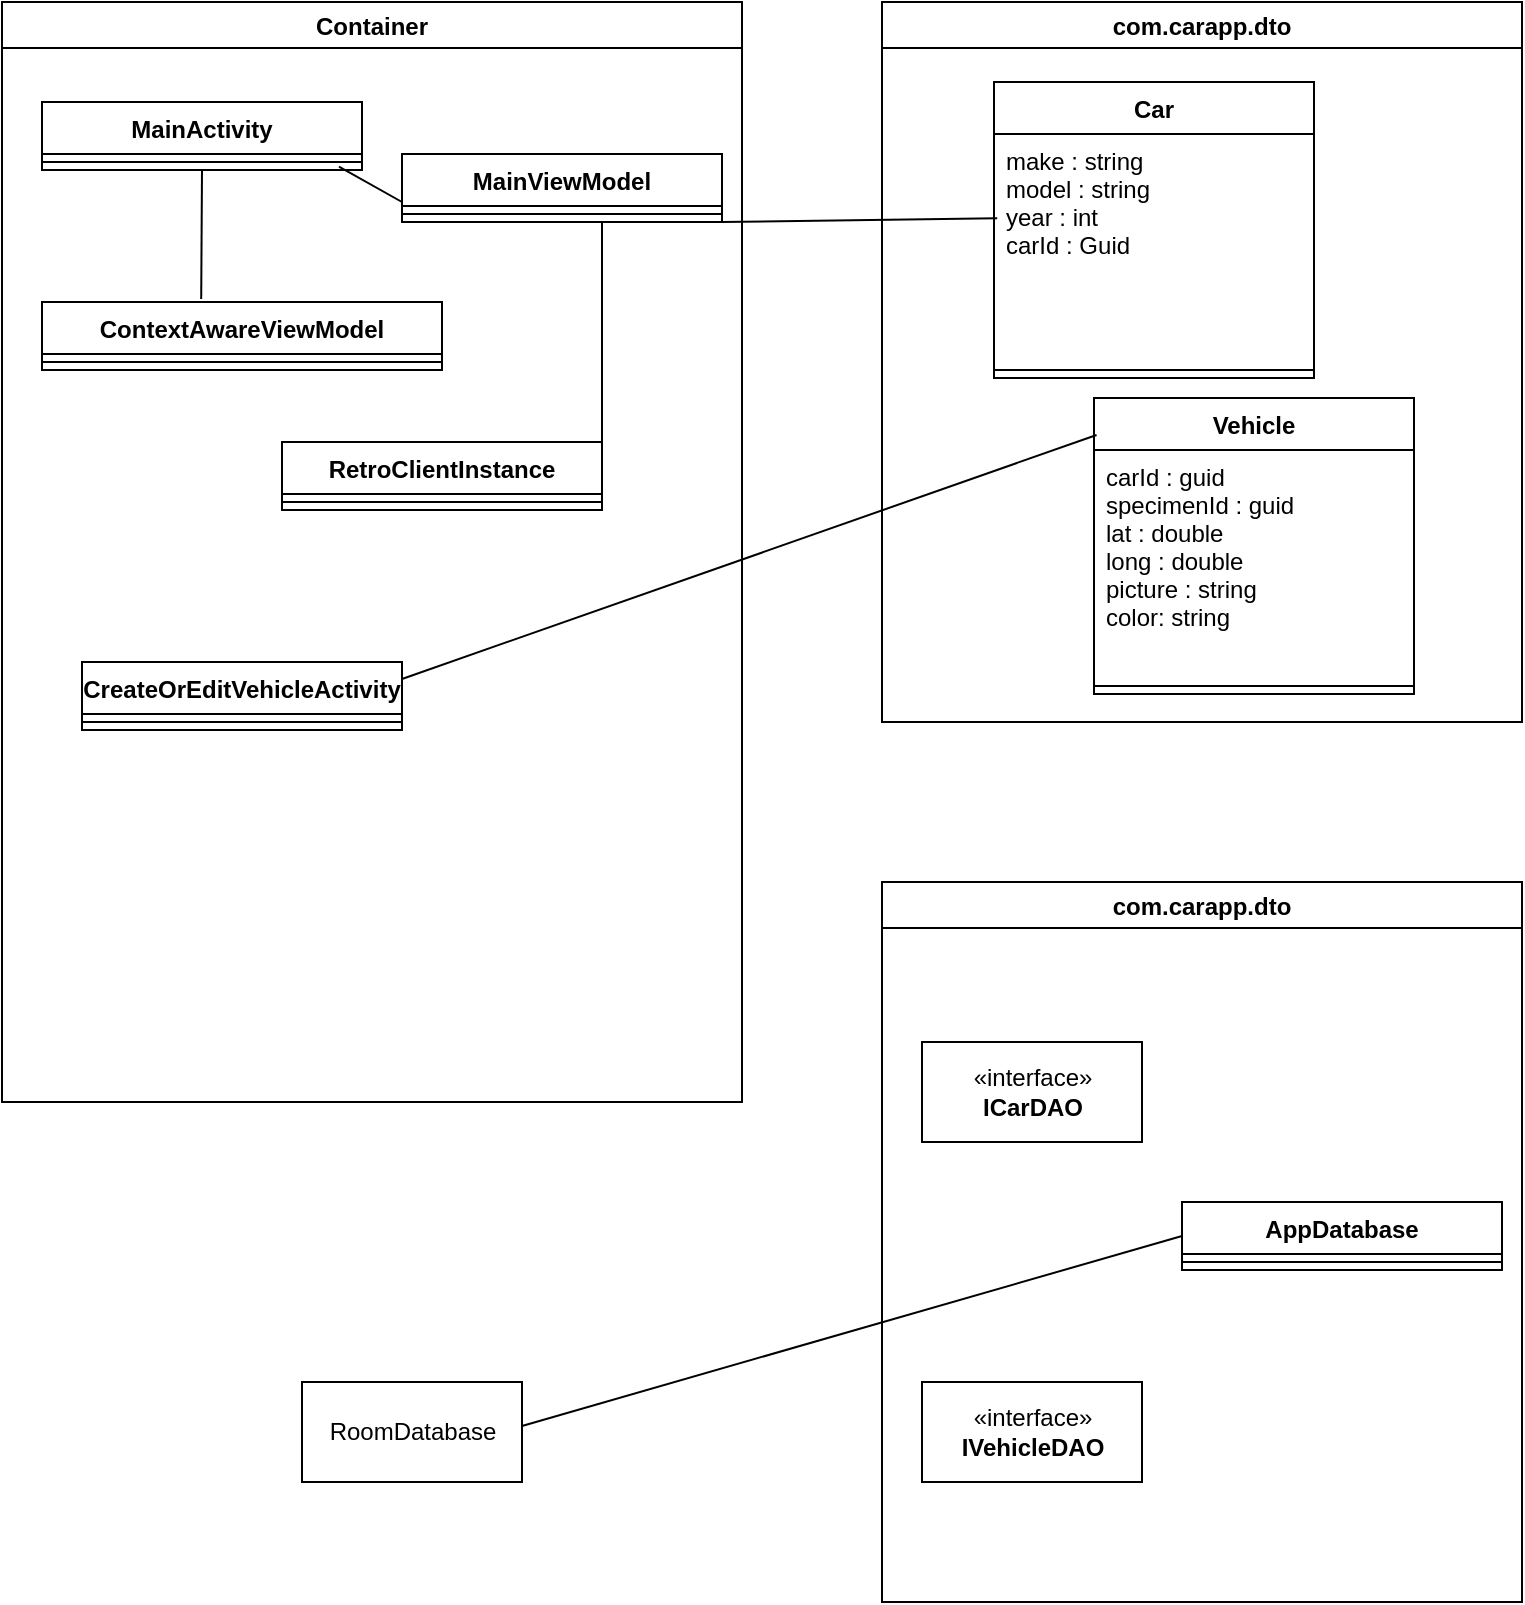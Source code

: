 <mxfile version="14.3.0" type="github">
  <diagram id="C5RBs43oDa-KdzZeNtuy" name="Page-1">
    <mxGraphModel dx="1635" dy="866" grid="1" gridSize="10" guides="1" tooltips="1" connect="1" arrows="1" fold="1" page="1" pageScale="1" pageWidth="827" pageHeight="1169" math="0" shadow="0">
      <root>
        <mxCell id="WIyWlLk6GJQsqaUBKTNV-0" />
        <mxCell id="WIyWlLk6GJQsqaUBKTNV-1" parent="WIyWlLk6GJQsqaUBKTNV-0" />
        <mxCell id="wwaz8Kwd46Dfi81M2qPf-13" value="com.carapp.dto" style="swimlane;" parent="WIyWlLk6GJQsqaUBKTNV-1" vertex="1">
          <mxGeometry x="470" y="40" width="320" height="360" as="geometry" />
        </mxCell>
        <mxCell id="wwaz8Kwd46Dfi81M2qPf-9" value="Car" style="swimlane;fontStyle=1;align=center;verticalAlign=top;childLayout=stackLayout;horizontal=1;startSize=26;horizontalStack=0;resizeParent=1;resizeParentMax=0;resizeLast=0;collapsible=1;marginBottom=0;" parent="wwaz8Kwd46Dfi81M2qPf-13" vertex="1">
          <mxGeometry x="56" y="40" width="160" height="148" as="geometry" />
        </mxCell>
        <mxCell id="wwaz8Kwd46Dfi81M2qPf-10" value="make : string&#xa;model : string&#xa;year : int&#xa;carId : Guid" style="text;strokeColor=none;fillColor=none;align=left;verticalAlign=top;spacingLeft=4;spacingRight=4;overflow=hidden;rotatable=0;points=[[0,0.5],[1,0.5]];portConstraint=eastwest;" parent="wwaz8Kwd46Dfi81M2qPf-9" vertex="1">
          <mxGeometry y="26" width="160" height="114" as="geometry" />
        </mxCell>
        <mxCell id="wwaz8Kwd46Dfi81M2qPf-11" value="" style="line;strokeWidth=1;fillColor=none;align=left;verticalAlign=middle;spacingTop=-1;spacingLeft=3;spacingRight=3;rotatable=0;labelPosition=right;points=[];portConstraint=eastwest;" parent="wwaz8Kwd46Dfi81M2qPf-9" vertex="1">
          <mxGeometry y="140" width="160" height="8" as="geometry" />
        </mxCell>
        <mxCell id="wwaz8Kwd46Dfi81M2qPf-14" value="Vehicle" style="swimlane;fontStyle=1;align=center;verticalAlign=top;childLayout=stackLayout;horizontal=1;startSize=26;horizontalStack=0;resizeParent=1;resizeParentMax=0;resizeLast=0;collapsible=1;marginBottom=0;" parent="wwaz8Kwd46Dfi81M2qPf-13" vertex="1">
          <mxGeometry x="106" y="198" width="160" height="148" as="geometry" />
        </mxCell>
        <mxCell id="wwaz8Kwd46Dfi81M2qPf-15" value="carId : guid&#xa;specimenId : guid&#xa;lat : double&#xa;long : double&#xa;picture : string&#xa;color: string" style="text;strokeColor=none;fillColor=none;align=left;verticalAlign=top;spacingLeft=4;spacingRight=4;overflow=hidden;rotatable=0;points=[[0,0.5],[1,0.5]];portConstraint=eastwest;" parent="wwaz8Kwd46Dfi81M2qPf-14" vertex="1">
          <mxGeometry y="26" width="160" height="114" as="geometry" />
        </mxCell>
        <mxCell id="wwaz8Kwd46Dfi81M2qPf-16" value="" style="line;strokeWidth=1;fillColor=none;align=left;verticalAlign=middle;spacingTop=-1;spacingLeft=3;spacingRight=3;rotatable=0;labelPosition=right;points=[];portConstraint=eastwest;" parent="wwaz8Kwd46Dfi81M2qPf-14" vertex="1">
          <mxGeometry y="140" width="160" height="8" as="geometry" />
        </mxCell>
        <mxCell id="wwaz8Kwd46Dfi81M2qPf-17" value="Container" style="swimlane;" parent="WIyWlLk6GJQsqaUBKTNV-1" vertex="1">
          <mxGeometry x="30" y="40" width="370" height="550" as="geometry" />
        </mxCell>
        <mxCell id="wwaz8Kwd46Dfi81M2qPf-18" value="MainActivity" style="swimlane;fontStyle=1;align=center;verticalAlign=top;childLayout=stackLayout;horizontal=1;startSize=26;horizontalStack=0;resizeParent=1;resizeParentMax=0;resizeLast=0;collapsible=1;marginBottom=0;" parent="wwaz8Kwd46Dfi81M2qPf-17" vertex="1">
          <mxGeometry x="20" y="50" width="160" height="34" as="geometry" />
        </mxCell>
        <mxCell id="wwaz8Kwd46Dfi81M2qPf-20" value="" style="line;strokeWidth=1;fillColor=none;align=left;verticalAlign=middle;spacingTop=-1;spacingLeft=3;spacingRight=3;rotatable=0;labelPosition=right;points=[];portConstraint=eastwest;" parent="wwaz8Kwd46Dfi81M2qPf-18" vertex="1">
          <mxGeometry y="26" width="160" height="8" as="geometry" />
        </mxCell>
        <mxCell id="wwaz8Kwd46Dfi81M2qPf-22" value="MainViewModel&#xa;" style="swimlane;fontStyle=1;align=center;verticalAlign=top;childLayout=stackLayout;horizontal=1;startSize=26;horizontalStack=0;resizeParent=1;resizeParentMax=0;resizeLast=0;collapsible=1;marginBottom=0;" parent="wwaz8Kwd46Dfi81M2qPf-17" vertex="1">
          <mxGeometry x="200" y="76" width="160" height="34" as="geometry" />
        </mxCell>
        <mxCell id="wwaz8Kwd46Dfi81M2qPf-23" value="" style="line;strokeWidth=1;fillColor=none;align=left;verticalAlign=middle;spacingTop=-1;spacingLeft=3;spacingRight=3;rotatable=0;labelPosition=right;points=[];portConstraint=eastwest;" parent="wwaz8Kwd46Dfi81M2qPf-22" vertex="1">
          <mxGeometry y="26" width="160" height="8" as="geometry" />
        </mxCell>
        <mxCell id="wwaz8Kwd46Dfi81M2qPf-26" value="ContextAwareViewModel" style="swimlane;fontStyle=1;align=center;verticalAlign=top;childLayout=stackLayout;horizontal=1;startSize=26;horizontalStack=0;resizeParent=1;resizeParentMax=0;resizeLast=0;collapsible=1;marginBottom=0;" parent="wwaz8Kwd46Dfi81M2qPf-17" vertex="1">
          <mxGeometry x="20" y="150" width="200" height="34" as="geometry" />
        </mxCell>
        <mxCell id="wwaz8Kwd46Dfi81M2qPf-27" value="" style="line;strokeWidth=1;fillColor=none;align=left;verticalAlign=middle;spacingTop=-1;spacingLeft=3;spacingRight=3;rotatable=0;labelPosition=right;points=[];portConstraint=eastwest;" parent="wwaz8Kwd46Dfi81M2qPf-26" vertex="1">
          <mxGeometry y="26" width="200" height="8" as="geometry" />
        </mxCell>
        <mxCell id="wwaz8Kwd46Dfi81M2qPf-28" value="RetroClientInstance&#xa;" style="swimlane;fontStyle=1;align=center;verticalAlign=top;childLayout=stackLayout;horizontal=1;startSize=26;horizontalStack=0;resizeParent=1;resizeParentMax=0;resizeLast=0;collapsible=1;marginBottom=0;" parent="wwaz8Kwd46Dfi81M2qPf-17" vertex="1">
          <mxGeometry x="140" y="220" width="160" height="34" as="geometry" />
        </mxCell>
        <mxCell id="wwaz8Kwd46Dfi81M2qPf-29" value="" style="line;strokeWidth=1;fillColor=none;align=left;verticalAlign=middle;spacingTop=-1;spacingLeft=3;spacingRight=3;rotatable=0;labelPosition=right;points=[];portConstraint=eastwest;" parent="wwaz8Kwd46Dfi81M2qPf-28" vertex="1">
          <mxGeometry y="26" width="160" height="8" as="geometry" />
        </mxCell>
        <mxCell id="wwaz8Kwd46Dfi81M2qPf-30" value="CreateOrEditVehicleActivity&#xa;" style="swimlane;fontStyle=1;align=center;verticalAlign=top;childLayout=stackLayout;horizontal=1;startSize=26;horizontalStack=0;resizeParent=1;resizeParentMax=0;resizeLast=0;collapsible=1;marginBottom=0;" parent="wwaz8Kwd46Dfi81M2qPf-17" vertex="1">
          <mxGeometry x="40" y="330" width="160" height="34" as="geometry" />
        </mxCell>
        <mxCell id="wwaz8Kwd46Dfi81M2qPf-31" value="" style="line;strokeWidth=1;fillColor=none;align=left;verticalAlign=middle;spacingTop=-1;spacingLeft=3;spacingRight=3;rotatable=0;labelPosition=right;points=[];portConstraint=eastwest;" parent="wwaz8Kwd46Dfi81M2qPf-30" vertex="1">
          <mxGeometry y="26" width="160" height="8" as="geometry" />
        </mxCell>
        <mxCell id="wwaz8Kwd46Dfi81M2qPf-37" value="" style="endArrow=none;html=1;exitX=0.928;exitY=0.783;exitDx=0;exitDy=0;exitPerimeter=0;" parent="wwaz8Kwd46Dfi81M2qPf-17" source="wwaz8Kwd46Dfi81M2qPf-20" edge="1">
          <mxGeometry width="50" height="50" relative="1" as="geometry">
            <mxPoint x="170" y="90" as="sourcePoint" />
            <mxPoint x="200" y="100" as="targetPoint" />
          </mxGeometry>
        </mxCell>
        <mxCell id="wwaz8Kwd46Dfi81M2qPf-39" value="" style="endArrow=none;html=1;exitX=1;exitY=0;exitDx=0;exitDy=0;" parent="wwaz8Kwd46Dfi81M2qPf-17" source="wwaz8Kwd46Dfi81M2qPf-28" edge="1">
          <mxGeometry width="50" height="50" relative="1" as="geometry">
            <mxPoint x="250.0" y="160" as="sourcePoint" />
            <mxPoint x="300" y="110" as="targetPoint" />
          </mxGeometry>
        </mxCell>
        <mxCell id="wwaz8Kwd46Dfi81M2qPf-40" value="" style="endArrow=none;html=1;exitX=0.398;exitY=-0.045;exitDx=0;exitDy=0;exitPerimeter=0;" parent="wwaz8Kwd46Dfi81M2qPf-17" source="wwaz8Kwd46Dfi81M2qPf-26" edge="1">
          <mxGeometry width="50" height="50" relative="1" as="geometry">
            <mxPoint x="50.0" y="134" as="sourcePoint" />
            <mxPoint x="100" y="84" as="targetPoint" />
          </mxGeometry>
        </mxCell>
        <mxCell id="wwaz8Kwd46Dfi81M2qPf-35" value="" style="endArrow=none;html=1;entryX=0.008;entryY=0.125;entryDx=0;entryDy=0;entryPerimeter=0;exitX=1;exitY=0.25;exitDx=0;exitDy=0;" parent="WIyWlLk6GJQsqaUBKTNV-1" source="wwaz8Kwd46Dfi81M2qPf-30" target="wwaz8Kwd46Dfi81M2qPf-14" edge="1">
          <mxGeometry width="50" height="50" relative="1" as="geometry">
            <mxPoint x="370" y="440" as="sourcePoint" />
            <mxPoint x="420" y="390" as="targetPoint" />
          </mxGeometry>
        </mxCell>
        <mxCell id="wwaz8Kwd46Dfi81M2qPf-38" value="" style="endArrow=none;html=1;exitX=1;exitY=1;exitDx=0;exitDy=0;entryX=0.01;entryY=0.369;entryDx=0;entryDy=0;entryPerimeter=0;" parent="WIyWlLk6GJQsqaUBKTNV-1" source="wwaz8Kwd46Dfi81M2qPf-22" target="wwaz8Kwd46Dfi81M2qPf-10" edge="1">
          <mxGeometry width="50" height="50" relative="1" as="geometry">
            <mxPoint x="476.0" y="180" as="sourcePoint" />
            <mxPoint x="526" y="130" as="targetPoint" />
          </mxGeometry>
        </mxCell>
        <mxCell id="wwaz8Kwd46Dfi81M2qPf-41" value="com.carapp.dto" style="swimlane;" parent="WIyWlLk6GJQsqaUBKTNV-1" vertex="1">
          <mxGeometry x="470" y="480" width="320" height="360" as="geometry" />
        </mxCell>
        <mxCell id="wwaz8Kwd46Dfi81M2qPf-48" value="«interface»&lt;br&gt;&lt;b&gt;ICarDAO&lt;/b&gt;" style="html=1;" parent="wwaz8Kwd46Dfi81M2qPf-41" vertex="1">
          <mxGeometry x="20" y="80" width="110" height="50" as="geometry" />
        </mxCell>
        <mxCell id="wwaz8Kwd46Dfi81M2qPf-49" value="«interface»&lt;br&gt;&lt;b&gt;IVehicleDAO&lt;/b&gt;" style="html=1;" parent="wwaz8Kwd46Dfi81M2qPf-41" vertex="1">
          <mxGeometry x="20" y="250" width="110" height="50" as="geometry" />
        </mxCell>
        <mxCell id="wwaz8Kwd46Dfi81M2qPf-50" value="AppDatabase&#xa;" style="swimlane;fontStyle=1;align=center;verticalAlign=top;childLayout=stackLayout;horizontal=1;startSize=26;horizontalStack=0;resizeParent=1;resizeParentMax=0;resizeLast=0;collapsible=1;marginBottom=0;" parent="wwaz8Kwd46Dfi81M2qPf-41" vertex="1">
          <mxGeometry x="150" y="160" width="160" height="34" as="geometry" />
        </mxCell>
        <mxCell id="wwaz8Kwd46Dfi81M2qPf-52" value="" style="line;strokeWidth=1;fillColor=none;align=left;verticalAlign=middle;spacingTop=-1;spacingLeft=3;spacingRight=3;rotatable=0;labelPosition=right;points=[];portConstraint=eastwest;" parent="wwaz8Kwd46Dfi81M2qPf-50" vertex="1">
          <mxGeometry y="26" width="160" height="8" as="geometry" />
        </mxCell>
        <mxCell id="wwaz8Kwd46Dfi81M2qPf-54" value="RoomDatabase" style="html=1;" parent="WIyWlLk6GJQsqaUBKTNV-1" vertex="1">
          <mxGeometry x="180" y="730" width="110" height="50" as="geometry" />
        </mxCell>
        <mxCell id="wwaz8Kwd46Dfi81M2qPf-62" value="" style="endArrow=none;html=1;entryX=0;entryY=0.5;entryDx=0;entryDy=0;exitX=1;exitY=0.25;exitDx=0;exitDy=0;" parent="WIyWlLk6GJQsqaUBKTNV-1" target="wwaz8Kwd46Dfi81M2qPf-50" edge="1">
          <mxGeometry width="50" height="50" relative="1" as="geometry">
            <mxPoint x="290.0" y="752" as="sourcePoint" />
            <mxPoint x="637.28" y="630" as="targetPoint" />
          </mxGeometry>
        </mxCell>
      </root>
    </mxGraphModel>
  </diagram>
</mxfile>
